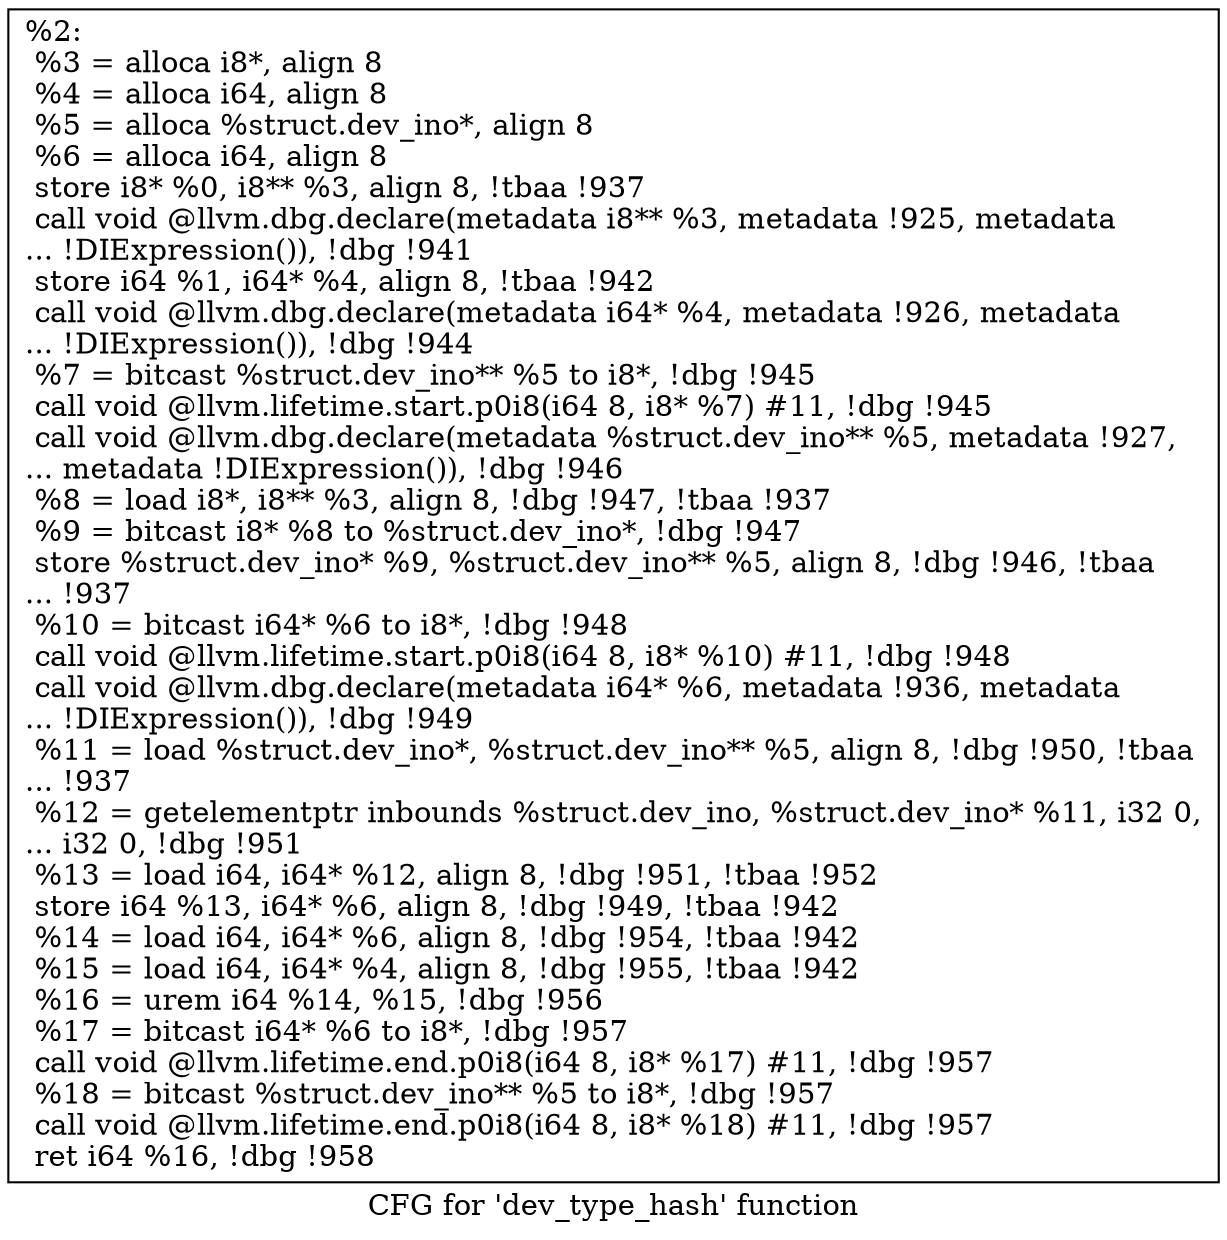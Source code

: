 digraph "CFG for 'dev_type_hash' function" {
	label="CFG for 'dev_type_hash' function";

	Node0x2451990 [shape=record,label="{%2:\l  %3 = alloca i8*, align 8\l  %4 = alloca i64, align 8\l  %5 = alloca %struct.dev_ino*, align 8\l  %6 = alloca i64, align 8\l  store i8* %0, i8** %3, align 8, !tbaa !937\l  call void @llvm.dbg.declare(metadata i8** %3, metadata !925, metadata\l... !DIExpression()), !dbg !941\l  store i64 %1, i64* %4, align 8, !tbaa !942\l  call void @llvm.dbg.declare(metadata i64* %4, metadata !926, metadata\l... !DIExpression()), !dbg !944\l  %7 = bitcast %struct.dev_ino** %5 to i8*, !dbg !945\l  call void @llvm.lifetime.start.p0i8(i64 8, i8* %7) #11, !dbg !945\l  call void @llvm.dbg.declare(metadata %struct.dev_ino** %5, metadata !927,\l... metadata !DIExpression()), !dbg !946\l  %8 = load i8*, i8** %3, align 8, !dbg !947, !tbaa !937\l  %9 = bitcast i8* %8 to %struct.dev_ino*, !dbg !947\l  store %struct.dev_ino* %9, %struct.dev_ino** %5, align 8, !dbg !946, !tbaa\l... !937\l  %10 = bitcast i64* %6 to i8*, !dbg !948\l  call void @llvm.lifetime.start.p0i8(i64 8, i8* %10) #11, !dbg !948\l  call void @llvm.dbg.declare(metadata i64* %6, metadata !936, metadata\l... !DIExpression()), !dbg !949\l  %11 = load %struct.dev_ino*, %struct.dev_ino** %5, align 8, !dbg !950, !tbaa\l... !937\l  %12 = getelementptr inbounds %struct.dev_ino, %struct.dev_ino* %11, i32 0,\l... i32 0, !dbg !951\l  %13 = load i64, i64* %12, align 8, !dbg !951, !tbaa !952\l  store i64 %13, i64* %6, align 8, !dbg !949, !tbaa !942\l  %14 = load i64, i64* %6, align 8, !dbg !954, !tbaa !942\l  %15 = load i64, i64* %4, align 8, !dbg !955, !tbaa !942\l  %16 = urem i64 %14, %15, !dbg !956\l  %17 = bitcast i64* %6 to i8*, !dbg !957\l  call void @llvm.lifetime.end.p0i8(i64 8, i8* %17) #11, !dbg !957\l  %18 = bitcast %struct.dev_ino** %5 to i8*, !dbg !957\l  call void @llvm.lifetime.end.p0i8(i64 8, i8* %18) #11, !dbg !957\l  ret i64 %16, !dbg !958\l}"];
}
